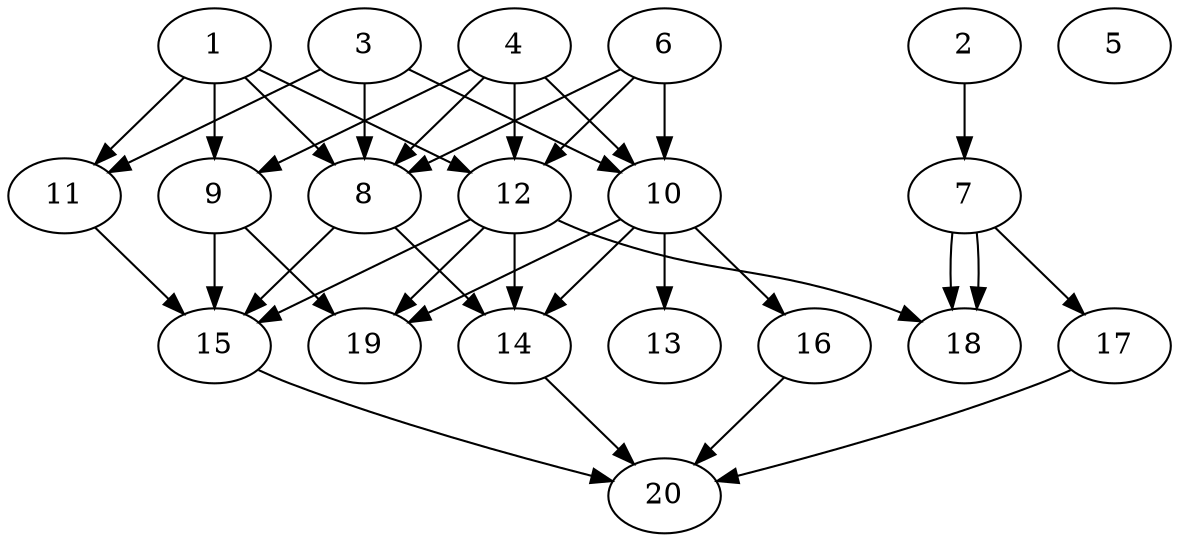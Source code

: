 // DAG automatically generated by daggen at Wed Jul 24 21:20:53 2019
// ./daggen --dot -n 20 --ccr 0.4 --fat 0.8 --regular 0.5 --density 0.7 --mindata 5242880 --maxdata 52428800 
digraph G {
  1 [size="102686720", alpha="0.10", expect_size="41074688"] 
  1 -> 8 [size ="41074688"]
  1 -> 9 [size ="41074688"]
  1 -> 11 [size ="41074688"]
  1 -> 12 [size ="41074688"]
  2 [size="108884480", alpha="0.20", expect_size="43553792"] 
  2 -> 7 [size ="43553792"]
  3 [size="62955520", alpha="0.09", expect_size="25182208"] 
  3 -> 8 [size ="25182208"]
  3 -> 10 [size ="25182208"]
  3 -> 11 [size ="25182208"]
  4 [size="75527680", alpha="0.20", expect_size="30211072"] 
  4 -> 8 [size ="30211072"]
  4 -> 9 [size ="30211072"]
  4 -> 10 [size ="30211072"]
  4 -> 12 [size ="30211072"]
  5 [size="62586880", alpha="0.13", expect_size="25034752"] 
  6 [size="31454720", alpha="0.11", expect_size="12581888"] 
  6 -> 8 [size ="12581888"]
  6 -> 10 [size ="12581888"]
  6 -> 12 [size ="12581888"]
  7 [size="55441920", alpha="0.11", expect_size="22176768"] 
  7 -> 17 [size ="22176768"]
  7 -> 18 [size ="22176768"]
  7 -> 18 [size ="22176768"]
  8 [size="33523200", alpha="0.00", expect_size="13409280"] 
  8 -> 14 [size ="13409280"]
  8 -> 15 [size ="13409280"]
  9 [size="19893760", alpha="0.07", expect_size="7957504"] 
  9 -> 15 [size ="7957504"]
  9 -> 19 [size ="7957504"]
  10 [size="42465280", alpha="0.11", expect_size="16986112"] 
  10 -> 13 [size ="16986112"]
  10 -> 14 [size ="16986112"]
  10 -> 16 [size ="16986112"]
  10 -> 19 [size ="16986112"]
  11 [size="95057920", alpha="0.20", expect_size="38023168"] 
  11 -> 15 [size ="38023168"]
  12 [size="34444800", alpha="0.09", expect_size="13777920"] 
  12 -> 14 [size ="13777920"]
  12 -> 15 [size ="13777920"]
  12 -> 18 [size ="13777920"]
  12 -> 19 [size ="13777920"]
  13 [size="33745920", alpha="0.04", expect_size="13498368"] 
  14 [size="85137920", alpha="0.15", expect_size="34055168"] 
  14 -> 20 [size ="34055168"]
  15 [size="82370560", alpha="0.15", expect_size="32948224"] 
  15 -> 20 [size ="32948224"]
  16 [size="41986560", alpha="0.17", expect_size="16794624"] 
  16 -> 20 [size ="16794624"]
  17 [size="108928000", alpha="0.04", expect_size="43571200"] 
  17 -> 20 [size ="43571200"]
  18 [size="57095680", alpha="0.18", expect_size="22838272"] 
  19 [size="58444800", alpha="0.04", expect_size="23377920"] 
  20 [size="101744640", alpha="0.12", expect_size="40697856"] 
}
